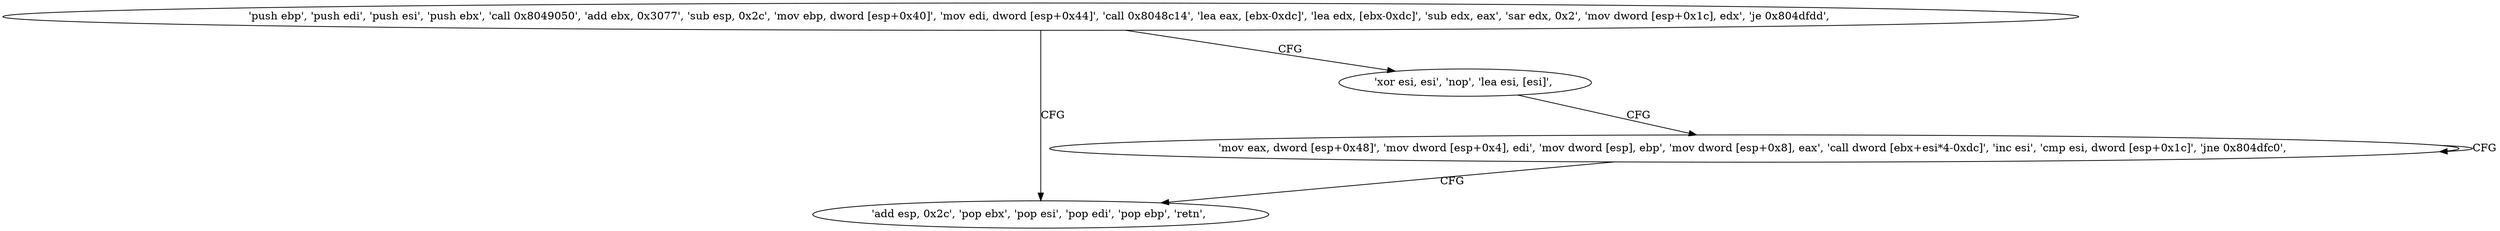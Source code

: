 digraph "func" {
"134537088" [label = "'push ebp', 'push edi', 'push esi', 'push ebx', 'call 0x8049050', 'add ebx, 0x3077', 'sub esp, 0x2c', 'mov ebp, dword [esp+0x40]', 'mov edi, dword [esp+0x44]', 'call 0x8048c14', 'lea eax, [ebx-0xdc]', 'lea edx, [ebx-0xdc]', 'sub edx, eax', 'sar edx, 0x2', 'mov dword [esp+0x1c], edx', 'je 0x804dfdd', " ]
"134537181" [label = "'add esp, 0x2c', 'pop ebx', 'pop esi', 'pop edi', 'pop ebp', 'retn', " ]
"134537142" [label = "'xor esi, esi', 'nop', 'lea esi, [esi]', " ]
"134537152" [label = "'mov eax, dword [esp+0x48]', 'mov dword [esp+0x4], edi', 'mov dword [esp], ebp', 'mov dword [esp+0x8], eax', 'call dword [ebx+esi*4-0xdc]', 'inc esi', 'cmp esi, dword [esp+0x1c]', 'jne 0x804dfc0', " ]
"134537088" -> "134537181" [ label = "CFG" ]
"134537088" -> "134537142" [ label = "CFG" ]
"134537142" -> "134537152" [ label = "CFG" ]
"134537152" -> "134537152" [ label = "CFG" ]
"134537152" -> "134537181" [ label = "CFG" ]
}

